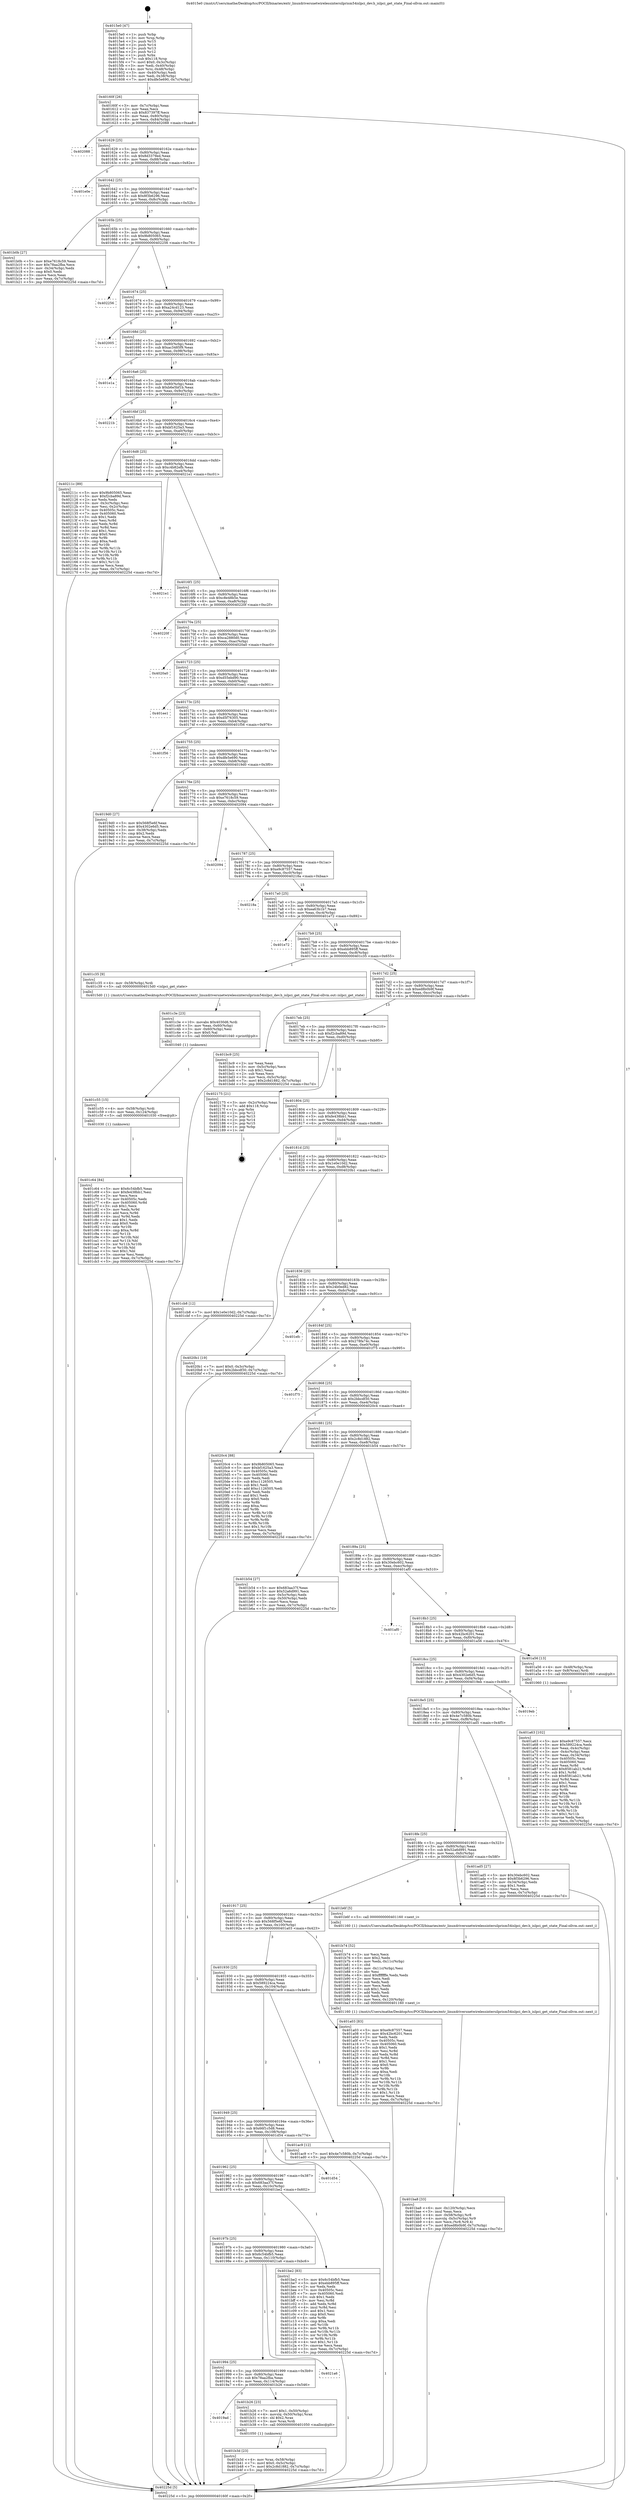 digraph "0x4015e0" {
  label = "0x4015e0 (/mnt/c/Users/mathe/Desktop/tcc/POCII/binaries/extr_linuxdriversnetwirelessintersilprism54islpci_dev.h_islpci_get_state_Final-ollvm.out::main(0))"
  labelloc = "t"
  node[shape=record]

  Entry [label="",width=0.3,height=0.3,shape=circle,fillcolor=black,style=filled]
  "0x40160f" [label="{
     0x40160f [26]\l
     | [instrs]\l
     &nbsp;&nbsp;0x40160f \<+3\>: mov -0x7c(%rbp),%eax\l
     &nbsp;&nbsp;0x401612 \<+2\>: mov %eax,%ecx\l
     &nbsp;&nbsp;0x401614 \<+6\>: sub $0x837397ff,%ecx\l
     &nbsp;&nbsp;0x40161a \<+3\>: mov %eax,-0x80(%rbp)\l
     &nbsp;&nbsp;0x40161d \<+6\>: mov %ecx,-0x84(%rbp)\l
     &nbsp;&nbsp;0x401623 \<+6\>: je 0000000000402088 \<main+0xaa8\>\l
  }"]
  "0x402088" [label="{
     0x402088\l
  }", style=dashed]
  "0x401629" [label="{
     0x401629 [25]\l
     | [instrs]\l
     &nbsp;&nbsp;0x401629 \<+5\>: jmp 000000000040162e \<main+0x4e\>\l
     &nbsp;&nbsp;0x40162e \<+3\>: mov -0x80(%rbp),%eax\l
     &nbsp;&nbsp;0x401631 \<+5\>: sub $0x8d3379ed,%eax\l
     &nbsp;&nbsp;0x401636 \<+6\>: mov %eax,-0x88(%rbp)\l
     &nbsp;&nbsp;0x40163c \<+6\>: je 0000000000401e0e \<main+0x82e\>\l
  }"]
  Exit [label="",width=0.3,height=0.3,shape=circle,fillcolor=black,style=filled,peripheries=2]
  "0x401e0e" [label="{
     0x401e0e\l
  }", style=dashed]
  "0x401642" [label="{
     0x401642 [25]\l
     | [instrs]\l
     &nbsp;&nbsp;0x401642 \<+5\>: jmp 0000000000401647 \<main+0x67\>\l
     &nbsp;&nbsp;0x401647 \<+3\>: mov -0x80(%rbp),%eax\l
     &nbsp;&nbsp;0x40164a \<+5\>: sub $0x8f3b6296,%eax\l
     &nbsp;&nbsp;0x40164f \<+6\>: mov %eax,-0x8c(%rbp)\l
     &nbsp;&nbsp;0x401655 \<+6\>: je 0000000000401b0b \<main+0x52b\>\l
  }"]
  "0x401c64" [label="{
     0x401c64 [84]\l
     | [instrs]\l
     &nbsp;&nbsp;0x401c64 \<+5\>: mov $0x6c54bfb5,%eax\l
     &nbsp;&nbsp;0x401c69 \<+5\>: mov $0xfe438bb1,%esi\l
     &nbsp;&nbsp;0x401c6e \<+2\>: xor %ecx,%ecx\l
     &nbsp;&nbsp;0x401c70 \<+7\>: mov 0x40505c,%edx\l
     &nbsp;&nbsp;0x401c77 \<+8\>: mov 0x405060,%r8d\l
     &nbsp;&nbsp;0x401c7f \<+3\>: sub $0x1,%ecx\l
     &nbsp;&nbsp;0x401c82 \<+3\>: mov %edx,%r9d\l
     &nbsp;&nbsp;0x401c85 \<+3\>: add %ecx,%r9d\l
     &nbsp;&nbsp;0x401c88 \<+4\>: imul %r9d,%edx\l
     &nbsp;&nbsp;0x401c8c \<+3\>: and $0x1,%edx\l
     &nbsp;&nbsp;0x401c8f \<+3\>: cmp $0x0,%edx\l
     &nbsp;&nbsp;0x401c92 \<+4\>: sete %r10b\l
     &nbsp;&nbsp;0x401c96 \<+4\>: cmp $0xa,%r8d\l
     &nbsp;&nbsp;0x401c9a \<+4\>: setl %r11b\l
     &nbsp;&nbsp;0x401c9e \<+3\>: mov %r10b,%bl\l
     &nbsp;&nbsp;0x401ca1 \<+3\>: and %r11b,%bl\l
     &nbsp;&nbsp;0x401ca4 \<+3\>: xor %r11b,%r10b\l
     &nbsp;&nbsp;0x401ca7 \<+3\>: or %r10b,%bl\l
     &nbsp;&nbsp;0x401caa \<+3\>: test $0x1,%bl\l
     &nbsp;&nbsp;0x401cad \<+3\>: cmovne %esi,%eax\l
     &nbsp;&nbsp;0x401cb0 \<+3\>: mov %eax,-0x7c(%rbp)\l
     &nbsp;&nbsp;0x401cb3 \<+5\>: jmp 000000000040225d \<main+0xc7d\>\l
  }"]
  "0x401b0b" [label="{
     0x401b0b [27]\l
     | [instrs]\l
     &nbsp;&nbsp;0x401b0b \<+5\>: mov $0xe7618c59,%eax\l
     &nbsp;&nbsp;0x401b10 \<+5\>: mov $0x78aa2fba,%ecx\l
     &nbsp;&nbsp;0x401b15 \<+3\>: mov -0x34(%rbp),%edx\l
     &nbsp;&nbsp;0x401b18 \<+3\>: cmp $0x0,%edx\l
     &nbsp;&nbsp;0x401b1b \<+3\>: cmove %ecx,%eax\l
     &nbsp;&nbsp;0x401b1e \<+3\>: mov %eax,-0x7c(%rbp)\l
     &nbsp;&nbsp;0x401b21 \<+5\>: jmp 000000000040225d \<main+0xc7d\>\l
  }"]
  "0x40165b" [label="{
     0x40165b [25]\l
     | [instrs]\l
     &nbsp;&nbsp;0x40165b \<+5\>: jmp 0000000000401660 \<main+0x80\>\l
     &nbsp;&nbsp;0x401660 \<+3\>: mov -0x80(%rbp),%eax\l
     &nbsp;&nbsp;0x401663 \<+5\>: sub $0x9b805065,%eax\l
     &nbsp;&nbsp;0x401668 \<+6\>: mov %eax,-0x90(%rbp)\l
     &nbsp;&nbsp;0x40166e \<+6\>: je 0000000000402256 \<main+0xc76\>\l
  }"]
  "0x401c55" [label="{
     0x401c55 [15]\l
     | [instrs]\l
     &nbsp;&nbsp;0x401c55 \<+4\>: mov -0x58(%rbp),%rdi\l
     &nbsp;&nbsp;0x401c59 \<+6\>: mov %eax,-0x124(%rbp)\l
     &nbsp;&nbsp;0x401c5f \<+5\>: call 0000000000401030 \<free@plt\>\l
     | [calls]\l
     &nbsp;&nbsp;0x401030 \{1\} (unknown)\l
  }"]
  "0x402256" [label="{
     0x402256\l
  }", style=dashed]
  "0x401674" [label="{
     0x401674 [25]\l
     | [instrs]\l
     &nbsp;&nbsp;0x401674 \<+5\>: jmp 0000000000401679 \<main+0x99\>\l
     &nbsp;&nbsp;0x401679 \<+3\>: mov -0x80(%rbp),%eax\l
     &nbsp;&nbsp;0x40167c \<+5\>: sub $0xa24cd123,%eax\l
     &nbsp;&nbsp;0x401681 \<+6\>: mov %eax,-0x94(%rbp)\l
     &nbsp;&nbsp;0x401687 \<+6\>: je 0000000000402005 \<main+0xa25\>\l
  }"]
  "0x401c3e" [label="{
     0x401c3e [23]\l
     | [instrs]\l
     &nbsp;&nbsp;0x401c3e \<+10\>: movabs $0x4030d6,%rdi\l
     &nbsp;&nbsp;0x401c48 \<+3\>: mov %eax,-0x60(%rbp)\l
     &nbsp;&nbsp;0x401c4b \<+3\>: mov -0x60(%rbp),%esi\l
     &nbsp;&nbsp;0x401c4e \<+2\>: mov $0x0,%al\l
     &nbsp;&nbsp;0x401c50 \<+5\>: call 0000000000401040 \<printf@plt\>\l
     | [calls]\l
     &nbsp;&nbsp;0x401040 \{1\} (unknown)\l
  }"]
  "0x402005" [label="{
     0x402005\l
  }", style=dashed]
  "0x40168d" [label="{
     0x40168d [25]\l
     | [instrs]\l
     &nbsp;&nbsp;0x40168d \<+5\>: jmp 0000000000401692 \<main+0xb2\>\l
     &nbsp;&nbsp;0x401692 \<+3\>: mov -0x80(%rbp),%eax\l
     &nbsp;&nbsp;0x401695 \<+5\>: sub $0xac3485f9,%eax\l
     &nbsp;&nbsp;0x40169a \<+6\>: mov %eax,-0x98(%rbp)\l
     &nbsp;&nbsp;0x4016a0 \<+6\>: je 0000000000401e1a \<main+0x83a\>\l
  }"]
  "0x401ba8" [label="{
     0x401ba8 [33]\l
     | [instrs]\l
     &nbsp;&nbsp;0x401ba8 \<+6\>: mov -0x120(%rbp),%ecx\l
     &nbsp;&nbsp;0x401bae \<+3\>: imul %eax,%ecx\l
     &nbsp;&nbsp;0x401bb1 \<+4\>: mov -0x58(%rbp),%r8\l
     &nbsp;&nbsp;0x401bb5 \<+4\>: movslq -0x5c(%rbp),%r9\l
     &nbsp;&nbsp;0x401bb9 \<+4\>: mov %ecx,(%r8,%r9,4)\l
     &nbsp;&nbsp;0x401bbd \<+7\>: movl $0xed8b0b9f,-0x7c(%rbp)\l
     &nbsp;&nbsp;0x401bc4 \<+5\>: jmp 000000000040225d \<main+0xc7d\>\l
  }"]
  "0x401e1a" [label="{
     0x401e1a\l
  }", style=dashed]
  "0x4016a6" [label="{
     0x4016a6 [25]\l
     | [instrs]\l
     &nbsp;&nbsp;0x4016a6 \<+5\>: jmp 00000000004016ab \<main+0xcb\>\l
     &nbsp;&nbsp;0x4016ab \<+3\>: mov -0x80(%rbp),%eax\l
     &nbsp;&nbsp;0x4016ae \<+5\>: sub $0xb6e5bf1b,%eax\l
     &nbsp;&nbsp;0x4016b3 \<+6\>: mov %eax,-0x9c(%rbp)\l
     &nbsp;&nbsp;0x4016b9 \<+6\>: je 000000000040221b \<main+0xc3b\>\l
  }"]
  "0x401b74" [label="{
     0x401b74 [52]\l
     | [instrs]\l
     &nbsp;&nbsp;0x401b74 \<+2\>: xor %ecx,%ecx\l
     &nbsp;&nbsp;0x401b76 \<+5\>: mov $0x2,%edx\l
     &nbsp;&nbsp;0x401b7b \<+6\>: mov %edx,-0x11c(%rbp)\l
     &nbsp;&nbsp;0x401b81 \<+1\>: cltd\l
     &nbsp;&nbsp;0x401b82 \<+6\>: mov -0x11c(%rbp),%esi\l
     &nbsp;&nbsp;0x401b88 \<+2\>: idiv %esi\l
     &nbsp;&nbsp;0x401b8a \<+6\>: imul $0xfffffffe,%edx,%edx\l
     &nbsp;&nbsp;0x401b90 \<+2\>: mov %ecx,%edi\l
     &nbsp;&nbsp;0x401b92 \<+2\>: sub %edx,%edi\l
     &nbsp;&nbsp;0x401b94 \<+2\>: mov %ecx,%edx\l
     &nbsp;&nbsp;0x401b96 \<+3\>: sub $0x1,%edx\l
     &nbsp;&nbsp;0x401b99 \<+2\>: add %edx,%edi\l
     &nbsp;&nbsp;0x401b9b \<+2\>: sub %edi,%ecx\l
     &nbsp;&nbsp;0x401b9d \<+6\>: mov %ecx,-0x120(%rbp)\l
     &nbsp;&nbsp;0x401ba3 \<+5\>: call 0000000000401160 \<next_i\>\l
     | [calls]\l
     &nbsp;&nbsp;0x401160 \{1\} (/mnt/c/Users/mathe/Desktop/tcc/POCII/binaries/extr_linuxdriversnetwirelessintersilprism54islpci_dev.h_islpci_get_state_Final-ollvm.out::next_i)\l
  }"]
  "0x40221b" [label="{
     0x40221b\l
  }", style=dashed]
  "0x4016bf" [label="{
     0x4016bf [25]\l
     | [instrs]\l
     &nbsp;&nbsp;0x4016bf \<+5\>: jmp 00000000004016c4 \<main+0xe4\>\l
     &nbsp;&nbsp;0x4016c4 \<+3\>: mov -0x80(%rbp),%eax\l
     &nbsp;&nbsp;0x4016c7 \<+5\>: sub $0xbf1625a3,%eax\l
     &nbsp;&nbsp;0x4016cc \<+6\>: mov %eax,-0xa0(%rbp)\l
     &nbsp;&nbsp;0x4016d2 \<+6\>: je 000000000040211c \<main+0xb3c\>\l
  }"]
  "0x401b3d" [label="{
     0x401b3d [23]\l
     | [instrs]\l
     &nbsp;&nbsp;0x401b3d \<+4\>: mov %rax,-0x58(%rbp)\l
     &nbsp;&nbsp;0x401b41 \<+7\>: movl $0x0,-0x5c(%rbp)\l
     &nbsp;&nbsp;0x401b48 \<+7\>: movl $0x2c8d1882,-0x7c(%rbp)\l
     &nbsp;&nbsp;0x401b4f \<+5\>: jmp 000000000040225d \<main+0xc7d\>\l
  }"]
  "0x40211c" [label="{
     0x40211c [89]\l
     | [instrs]\l
     &nbsp;&nbsp;0x40211c \<+5\>: mov $0x9b805065,%eax\l
     &nbsp;&nbsp;0x402121 \<+5\>: mov $0xf2cba89d,%ecx\l
     &nbsp;&nbsp;0x402126 \<+2\>: xor %edx,%edx\l
     &nbsp;&nbsp;0x402128 \<+3\>: mov -0x3c(%rbp),%esi\l
     &nbsp;&nbsp;0x40212b \<+3\>: mov %esi,-0x2c(%rbp)\l
     &nbsp;&nbsp;0x40212e \<+7\>: mov 0x40505c,%esi\l
     &nbsp;&nbsp;0x402135 \<+7\>: mov 0x405060,%edi\l
     &nbsp;&nbsp;0x40213c \<+3\>: sub $0x1,%edx\l
     &nbsp;&nbsp;0x40213f \<+3\>: mov %esi,%r8d\l
     &nbsp;&nbsp;0x402142 \<+3\>: add %edx,%r8d\l
     &nbsp;&nbsp;0x402145 \<+4\>: imul %r8d,%esi\l
     &nbsp;&nbsp;0x402149 \<+3\>: and $0x1,%esi\l
     &nbsp;&nbsp;0x40214c \<+3\>: cmp $0x0,%esi\l
     &nbsp;&nbsp;0x40214f \<+4\>: sete %r9b\l
     &nbsp;&nbsp;0x402153 \<+3\>: cmp $0xa,%edi\l
     &nbsp;&nbsp;0x402156 \<+4\>: setl %r10b\l
     &nbsp;&nbsp;0x40215a \<+3\>: mov %r9b,%r11b\l
     &nbsp;&nbsp;0x40215d \<+3\>: and %r10b,%r11b\l
     &nbsp;&nbsp;0x402160 \<+3\>: xor %r10b,%r9b\l
     &nbsp;&nbsp;0x402163 \<+3\>: or %r9b,%r11b\l
     &nbsp;&nbsp;0x402166 \<+4\>: test $0x1,%r11b\l
     &nbsp;&nbsp;0x40216a \<+3\>: cmovne %ecx,%eax\l
     &nbsp;&nbsp;0x40216d \<+3\>: mov %eax,-0x7c(%rbp)\l
     &nbsp;&nbsp;0x402170 \<+5\>: jmp 000000000040225d \<main+0xc7d\>\l
  }"]
  "0x4016d8" [label="{
     0x4016d8 [25]\l
     | [instrs]\l
     &nbsp;&nbsp;0x4016d8 \<+5\>: jmp 00000000004016dd \<main+0xfd\>\l
     &nbsp;&nbsp;0x4016dd \<+3\>: mov -0x80(%rbp),%eax\l
     &nbsp;&nbsp;0x4016e0 \<+5\>: sub $0xc4b82efb,%eax\l
     &nbsp;&nbsp;0x4016e5 \<+6\>: mov %eax,-0xa4(%rbp)\l
     &nbsp;&nbsp;0x4016eb \<+6\>: je 00000000004021e1 \<main+0xc01\>\l
  }"]
  "0x4019ad" [label="{
     0x4019ad\l
  }", style=dashed]
  "0x4021e1" [label="{
     0x4021e1\l
  }", style=dashed]
  "0x4016f1" [label="{
     0x4016f1 [25]\l
     | [instrs]\l
     &nbsp;&nbsp;0x4016f1 \<+5\>: jmp 00000000004016f6 \<main+0x116\>\l
     &nbsp;&nbsp;0x4016f6 \<+3\>: mov -0x80(%rbp),%eax\l
     &nbsp;&nbsp;0x4016f9 \<+5\>: sub $0xc8e48b5e,%eax\l
     &nbsp;&nbsp;0x4016fe \<+6\>: mov %eax,-0xa8(%rbp)\l
     &nbsp;&nbsp;0x401704 \<+6\>: je 000000000040220f \<main+0xc2f\>\l
  }"]
  "0x401b26" [label="{
     0x401b26 [23]\l
     | [instrs]\l
     &nbsp;&nbsp;0x401b26 \<+7\>: movl $0x1,-0x50(%rbp)\l
     &nbsp;&nbsp;0x401b2d \<+4\>: movslq -0x50(%rbp),%rax\l
     &nbsp;&nbsp;0x401b31 \<+4\>: shl $0x2,%rax\l
     &nbsp;&nbsp;0x401b35 \<+3\>: mov %rax,%rdi\l
     &nbsp;&nbsp;0x401b38 \<+5\>: call 0000000000401050 \<malloc@plt\>\l
     | [calls]\l
     &nbsp;&nbsp;0x401050 \{1\} (unknown)\l
  }"]
  "0x40220f" [label="{
     0x40220f\l
  }", style=dashed]
  "0x40170a" [label="{
     0x40170a [25]\l
     | [instrs]\l
     &nbsp;&nbsp;0x40170a \<+5\>: jmp 000000000040170f \<main+0x12f\>\l
     &nbsp;&nbsp;0x40170f \<+3\>: mov -0x80(%rbp),%eax\l
     &nbsp;&nbsp;0x401712 \<+5\>: sub $0xca2880d0,%eax\l
     &nbsp;&nbsp;0x401717 \<+6\>: mov %eax,-0xac(%rbp)\l
     &nbsp;&nbsp;0x40171d \<+6\>: je 00000000004020a0 \<main+0xac0\>\l
  }"]
  "0x401994" [label="{
     0x401994 [25]\l
     | [instrs]\l
     &nbsp;&nbsp;0x401994 \<+5\>: jmp 0000000000401999 \<main+0x3b9\>\l
     &nbsp;&nbsp;0x401999 \<+3\>: mov -0x80(%rbp),%eax\l
     &nbsp;&nbsp;0x40199c \<+5\>: sub $0x78aa2fba,%eax\l
     &nbsp;&nbsp;0x4019a1 \<+6\>: mov %eax,-0x114(%rbp)\l
     &nbsp;&nbsp;0x4019a7 \<+6\>: je 0000000000401b26 \<main+0x546\>\l
  }"]
  "0x4020a0" [label="{
     0x4020a0\l
  }", style=dashed]
  "0x401723" [label="{
     0x401723 [25]\l
     | [instrs]\l
     &nbsp;&nbsp;0x401723 \<+5\>: jmp 0000000000401728 \<main+0x148\>\l
     &nbsp;&nbsp;0x401728 \<+3\>: mov -0x80(%rbp),%eax\l
     &nbsp;&nbsp;0x40172b \<+5\>: sub $0xd55ebd90,%eax\l
     &nbsp;&nbsp;0x401730 \<+6\>: mov %eax,-0xb0(%rbp)\l
     &nbsp;&nbsp;0x401736 \<+6\>: je 0000000000401ee1 \<main+0x901\>\l
  }"]
  "0x4021a6" [label="{
     0x4021a6\l
  }", style=dashed]
  "0x401ee1" [label="{
     0x401ee1\l
  }", style=dashed]
  "0x40173c" [label="{
     0x40173c [25]\l
     | [instrs]\l
     &nbsp;&nbsp;0x40173c \<+5\>: jmp 0000000000401741 \<main+0x161\>\l
     &nbsp;&nbsp;0x401741 \<+3\>: mov -0x80(%rbp),%eax\l
     &nbsp;&nbsp;0x401744 \<+5\>: sub $0xd5f76305,%eax\l
     &nbsp;&nbsp;0x401749 \<+6\>: mov %eax,-0xb4(%rbp)\l
     &nbsp;&nbsp;0x40174f \<+6\>: je 0000000000401f56 \<main+0x976\>\l
  }"]
  "0x40197b" [label="{
     0x40197b [25]\l
     | [instrs]\l
     &nbsp;&nbsp;0x40197b \<+5\>: jmp 0000000000401980 \<main+0x3a0\>\l
     &nbsp;&nbsp;0x401980 \<+3\>: mov -0x80(%rbp),%eax\l
     &nbsp;&nbsp;0x401983 \<+5\>: sub $0x6c54bfb5,%eax\l
     &nbsp;&nbsp;0x401988 \<+6\>: mov %eax,-0x110(%rbp)\l
     &nbsp;&nbsp;0x40198e \<+6\>: je 00000000004021a6 \<main+0xbc6\>\l
  }"]
  "0x401f56" [label="{
     0x401f56\l
  }", style=dashed]
  "0x401755" [label="{
     0x401755 [25]\l
     | [instrs]\l
     &nbsp;&nbsp;0x401755 \<+5\>: jmp 000000000040175a \<main+0x17a\>\l
     &nbsp;&nbsp;0x40175a \<+3\>: mov -0x80(%rbp),%eax\l
     &nbsp;&nbsp;0x40175d \<+5\>: sub $0xdfe5e690,%eax\l
     &nbsp;&nbsp;0x401762 \<+6\>: mov %eax,-0xb8(%rbp)\l
     &nbsp;&nbsp;0x401768 \<+6\>: je 00000000004019d0 \<main+0x3f0\>\l
  }"]
  "0x401be2" [label="{
     0x401be2 [83]\l
     | [instrs]\l
     &nbsp;&nbsp;0x401be2 \<+5\>: mov $0x6c54bfb5,%eax\l
     &nbsp;&nbsp;0x401be7 \<+5\>: mov $0xebb895ff,%ecx\l
     &nbsp;&nbsp;0x401bec \<+2\>: xor %edx,%edx\l
     &nbsp;&nbsp;0x401bee \<+7\>: mov 0x40505c,%esi\l
     &nbsp;&nbsp;0x401bf5 \<+7\>: mov 0x405060,%edi\l
     &nbsp;&nbsp;0x401bfc \<+3\>: sub $0x1,%edx\l
     &nbsp;&nbsp;0x401bff \<+3\>: mov %esi,%r8d\l
     &nbsp;&nbsp;0x401c02 \<+3\>: add %edx,%r8d\l
     &nbsp;&nbsp;0x401c05 \<+4\>: imul %r8d,%esi\l
     &nbsp;&nbsp;0x401c09 \<+3\>: and $0x1,%esi\l
     &nbsp;&nbsp;0x401c0c \<+3\>: cmp $0x0,%esi\l
     &nbsp;&nbsp;0x401c0f \<+4\>: sete %r9b\l
     &nbsp;&nbsp;0x401c13 \<+3\>: cmp $0xa,%edi\l
     &nbsp;&nbsp;0x401c16 \<+4\>: setl %r10b\l
     &nbsp;&nbsp;0x401c1a \<+3\>: mov %r9b,%r11b\l
     &nbsp;&nbsp;0x401c1d \<+3\>: and %r10b,%r11b\l
     &nbsp;&nbsp;0x401c20 \<+3\>: xor %r10b,%r9b\l
     &nbsp;&nbsp;0x401c23 \<+3\>: or %r9b,%r11b\l
     &nbsp;&nbsp;0x401c26 \<+4\>: test $0x1,%r11b\l
     &nbsp;&nbsp;0x401c2a \<+3\>: cmovne %ecx,%eax\l
     &nbsp;&nbsp;0x401c2d \<+3\>: mov %eax,-0x7c(%rbp)\l
     &nbsp;&nbsp;0x401c30 \<+5\>: jmp 000000000040225d \<main+0xc7d\>\l
  }"]
  "0x4019d0" [label="{
     0x4019d0 [27]\l
     | [instrs]\l
     &nbsp;&nbsp;0x4019d0 \<+5\>: mov $0x568f5e6f,%eax\l
     &nbsp;&nbsp;0x4019d5 \<+5\>: mov $0x4302e6d5,%ecx\l
     &nbsp;&nbsp;0x4019da \<+3\>: mov -0x38(%rbp),%edx\l
     &nbsp;&nbsp;0x4019dd \<+3\>: cmp $0x2,%edx\l
     &nbsp;&nbsp;0x4019e0 \<+3\>: cmovne %ecx,%eax\l
     &nbsp;&nbsp;0x4019e3 \<+3\>: mov %eax,-0x7c(%rbp)\l
     &nbsp;&nbsp;0x4019e6 \<+5\>: jmp 000000000040225d \<main+0xc7d\>\l
  }"]
  "0x40176e" [label="{
     0x40176e [25]\l
     | [instrs]\l
     &nbsp;&nbsp;0x40176e \<+5\>: jmp 0000000000401773 \<main+0x193\>\l
     &nbsp;&nbsp;0x401773 \<+3\>: mov -0x80(%rbp),%eax\l
     &nbsp;&nbsp;0x401776 \<+5\>: sub $0xe7618c59,%eax\l
     &nbsp;&nbsp;0x40177b \<+6\>: mov %eax,-0xbc(%rbp)\l
     &nbsp;&nbsp;0x401781 \<+6\>: je 0000000000402094 \<main+0xab4\>\l
  }"]
  "0x40225d" [label="{
     0x40225d [5]\l
     | [instrs]\l
     &nbsp;&nbsp;0x40225d \<+5\>: jmp 000000000040160f \<main+0x2f\>\l
  }"]
  "0x4015e0" [label="{
     0x4015e0 [47]\l
     | [instrs]\l
     &nbsp;&nbsp;0x4015e0 \<+1\>: push %rbp\l
     &nbsp;&nbsp;0x4015e1 \<+3\>: mov %rsp,%rbp\l
     &nbsp;&nbsp;0x4015e4 \<+2\>: push %r15\l
     &nbsp;&nbsp;0x4015e6 \<+2\>: push %r14\l
     &nbsp;&nbsp;0x4015e8 \<+2\>: push %r13\l
     &nbsp;&nbsp;0x4015ea \<+2\>: push %r12\l
     &nbsp;&nbsp;0x4015ec \<+1\>: push %rbx\l
     &nbsp;&nbsp;0x4015ed \<+7\>: sub $0x118,%rsp\l
     &nbsp;&nbsp;0x4015f4 \<+7\>: movl $0x0,-0x3c(%rbp)\l
     &nbsp;&nbsp;0x4015fb \<+3\>: mov %edi,-0x40(%rbp)\l
     &nbsp;&nbsp;0x4015fe \<+4\>: mov %rsi,-0x48(%rbp)\l
     &nbsp;&nbsp;0x401602 \<+3\>: mov -0x40(%rbp),%edi\l
     &nbsp;&nbsp;0x401605 \<+3\>: mov %edi,-0x38(%rbp)\l
     &nbsp;&nbsp;0x401608 \<+7\>: movl $0xdfe5e690,-0x7c(%rbp)\l
  }"]
  "0x401962" [label="{
     0x401962 [25]\l
     | [instrs]\l
     &nbsp;&nbsp;0x401962 \<+5\>: jmp 0000000000401967 \<main+0x387\>\l
     &nbsp;&nbsp;0x401967 \<+3\>: mov -0x80(%rbp),%eax\l
     &nbsp;&nbsp;0x40196a \<+5\>: sub $0x683aa37f,%eax\l
     &nbsp;&nbsp;0x40196f \<+6\>: mov %eax,-0x10c(%rbp)\l
     &nbsp;&nbsp;0x401975 \<+6\>: je 0000000000401be2 \<main+0x602\>\l
  }"]
  "0x402094" [label="{
     0x402094\l
  }", style=dashed]
  "0x401787" [label="{
     0x401787 [25]\l
     | [instrs]\l
     &nbsp;&nbsp;0x401787 \<+5\>: jmp 000000000040178c \<main+0x1ac\>\l
     &nbsp;&nbsp;0x40178c \<+3\>: mov -0x80(%rbp),%eax\l
     &nbsp;&nbsp;0x40178f \<+5\>: sub $0xe9c87557,%eax\l
     &nbsp;&nbsp;0x401794 \<+6\>: mov %eax,-0xc0(%rbp)\l
     &nbsp;&nbsp;0x40179a \<+6\>: je 000000000040218a \<main+0xbaa\>\l
  }"]
  "0x401d54" [label="{
     0x401d54\l
  }", style=dashed]
  "0x40218a" [label="{
     0x40218a\l
  }", style=dashed]
  "0x4017a0" [label="{
     0x4017a0 [25]\l
     | [instrs]\l
     &nbsp;&nbsp;0x4017a0 \<+5\>: jmp 00000000004017a5 \<main+0x1c5\>\l
     &nbsp;&nbsp;0x4017a5 \<+3\>: mov -0x80(%rbp),%eax\l
     &nbsp;&nbsp;0x4017a8 \<+5\>: sub $0xea63b1b7,%eax\l
     &nbsp;&nbsp;0x4017ad \<+6\>: mov %eax,-0xc4(%rbp)\l
     &nbsp;&nbsp;0x4017b3 \<+6\>: je 0000000000401e72 \<main+0x892\>\l
  }"]
  "0x401949" [label="{
     0x401949 [25]\l
     | [instrs]\l
     &nbsp;&nbsp;0x401949 \<+5\>: jmp 000000000040194e \<main+0x36e\>\l
     &nbsp;&nbsp;0x40194e \<+3\>: mov -0x80(%rbp),%eax\l
     &nbsp;&nbsp;0x401951 \<+5\>: sub $0x66f1c5d8,%eax\l
     &nbsp;&nbsp;0x401956 \<+6\>: mov %eax,-0x108(%rbp)\l
     &nbsp;&nbsp;0x40195c \<+6\>: je 0000000000401d54 \<main+0x774\>\l
  }"]
  "0x401e72" [label="{
     0x401e72\l
  }", style=dashed]
  "0x4017b9" [label="{
     0x4017b9 [25]\l
     | [instrs]\l
     &nbsp;&nbsp;0x4017b9 \<+5\>: jmp 00000000004017be \<main+0x1de\>\l
     &nbsp;&nbsp;0x4017be \<+3\>: mov -0x80(%rbp),%eax\l
     &nbsp;&nbsp;0x4017c1 \<+5\>: sub $0xebb895ff,%eax\l
     &nbsp;&nbsp;0x4017c6 \<+6\>: mov %eax,-0xc8(%rbp)\l
     &nbsp;&nbsp;0x4017cc \<+6\>: je 0000000000401c35 \<main+0x655\>\l
  }"]
  "0x401ac9" [label="{
     0x401ac9 [12]\l
     | [instrs]\l
     &nbsp;&nbsp;0x401ac9 \<+7\>: movl $0x4e7c580b,-0x7c(%rbp)\l
     &nbsp;&nbsp;0x401ad0 \<+5\>: jmp 000000000040225d \<main+0xc7d\>\l
  }"]
  "0x401c35" [label="{
     0x401c35 [9]\l
     | [instrs]\l
     &nbsp;&nbsp;0x401c35 \<+4\>: mov -0x58(%rbp),%rdi\l
     &nbsp;&nbsp;0x401c39 \<+5\>: call 00000000004015d0 \<islpci_get_state\>\l
     | [calls]\l
     &nbsp;&nbsp;0x4015d0 \{1\} (/mnt/c/Users/mathe/Desktop/tcc/POCII/binaries/extr_linuxdriversnetwirelessintersilprism54islpci_dev.h_islpci_get_state_Final-ollvm.out::islpci_get_state)\l
  }"]
  "0x4017d2" [label="{
     0x4017d2 [25]\l
     | [instrs]\l
     &nbsp;&nbsp;0x4017d2 \<+5\>: jmp 00000000004017d7 \<main+0x1f7\>\l
     &nbsp;&nbsp;0x4017d7 \<+3\>: mov -0x80(%rbp),%eax\l
     &nbsp;&nbsp;0x4017da \<+5\>: sub $0xed8b0b9f,%eax\l
     &nbsp;&nbsp;0x4017df \<+6\>: mov %eax,-0xcc(%rbp)\l
     &nbsp;&nbsp;0x4017e5 \<+6\>: je 0000000000401bc9 \<main+0x5e9\>\l
  }"]
  "0x401a63" [label="{
     0x401a63 [102]\l
     | [instrs]\l
     &nbsp;&nbsp;0x401a63 \<+5\>: mov $0xe9c87557,%ecx\l
     &nbsp;&nbsp;0x401a68 \<+5\>: mov $0x589224ca,%edx\l
     &nbsp;&nbsp;0x401a6d \<+3\>: mov %eax,-0x4c(%rbp)\l
     &nbsp;&nbsp;0x401a70 \<+3\>: mov -0x4c(%rbp),%eax\l
     &nbsp;&nbsp;0x401a73 \<+3\>: mov %eax,-0x34(%rbp)\l
     &nbsp;&nbsp;0x401a76 \<+7\>: mov 0x40505c,%eax\l
     &nbsp;&nbsp;0x401a7d \<+7\>: mov 0x405060,%esi\l
     &nbsp;&nbsp;0x401a84 \<+3\>: mov %eax,%r8d\l
     &nbsp;&nbsp;0x401a87 \<+7\>: add $0x8581ab21,%r8d\l
     &nbsp;&nbsp;0x401a8e \<+4\>: sub $0x1,%r8d\l
     &nbsp;&nbsp;0x401a92 \<+7\>: sub $0x8581ab21,%r8d\l
     &nbsp;&nbsp;0x401a99 \<+4\>: imul %r8d,%eax\l
     &nbsp;&nbsp;0x401a9d \<+3\>: and $0x1,%eax\l
     &nbsp;&nbsp;0x401aa0 \<+3\>: cmp $0x0,%eax\l
     &nbsp;&nbsp;0x401aa3 \<+4\>: sete %r9b\l
     &nbsp;&nbsp;0x401aa7 \<+3\>: cmp $0xa,%esi\l
     &nbsp;&nbsp;0x401aaa \<+4\>: setl %r10b\l
     &nbsp;&nbsp;0x401aae \<+3\>: mov %r9b,%r11b\l
     &nbsp;&nbsp;0x401ab1 \<+3\>: and %r10b,%r11b\l
     &nbsp;&nbsp;0x401ab4 \<+3\>: xor %r10b,%r9b\l
     &nbsp;&nbsp;0x401ab7 \<+3\>: or %r9b,%r11b\l
     &nbsp;&nbsp;0x401aba \<+4\>: test $0x1,%r11b\l
     &nbsp;&nbsp;0x401abe \<+3\>: cmovne %edx,%ecx\l
     &nbsp;&nbsp;0x401ac1 \<+3\>: mov %ecx,-0x7c(%rbp)\l
     &nbsp;&nbsp;0x401ac4 \<+5\>: jmp 000000000040225d \<main+0xc7d\>\l
  }"]
  "0x401bc9" [label="{
     0x401bc9 [25]\l
     | [instrs]\l
     &nbsp;&nbsp;0x401bc9 \<+2\>: xor %eax,%eax\l
     &nbsp;&nbsp;0x401bcb \<+3\>: mov -0x5c(%rbp),%ecx\l
     &nbsp;&nbsp;0x401bce \<+3\>: sub $0x1,%eax\l
     &nbsp;&nbsp;0x401bd1 \<+2\>: sub %eax,%ecx\l
     &nbsp;&nbsp;0x401bd3 \<+3\>: mov %ecx,-0x5c(%rbp)\l
     &nbsp;&nbsp;0x401bd6 \<+7\>: movl $0x2c8d1882,-0x7c(%rbp)\l
     &nbsp;&nbsp;0x401bdd \<+5\>: jmp 000000000040225d \<main+0xc7d\>\l
  }"]
  "0x4017eb" [label="{
     0x4017eb [25]\l
     | [instrs]\l
     &nbsp;&nbsp;0x4017eb \<+5\>: jmp 00000000004017f0 \<main+0x210\>\l
     &nbsp;&nbsp;0x4017f0 \<+3\>: mov -0x80(%rbp),%eax\l
     &nbsp;&nbsp;0x4017f3 \<+5\>: sub $0xf2cba89d,%eax\l
     &nbsp;&nbsp;0x4017f8 \<+6\>: mov %eax,-0xd0(%rbp)\l
     &nbsp;&nbsp;0x4017fe \<+6\>: je 0000000000402175 \<main+0xb95\>\l
  }"]
  "0x401930" [label="{
     0x401930 [25]\l
     | [instrs]\l
     &nbsp;&nbsp;0x401930 \<+5\>: jmp 0000000000401935 \<main+0x355\>\l
     &nbsp;&nbsp;0x401935 \<+3\>: mov -0x80(%rbp),%eax\l
     &nbsp;&nbsp;0x401938 \<+5\>: sub $0x589224ca,%eax\l
     &nbsp;&nbsp;0x40193d \<+6\>: mov %eax,-0x104(%rbp)\l
     &nbsp;&nbsp;0x401943 \<+6\>: je 0000000000401ac9 \<main+0x4e9\>\l
  }"]
  "0x402175" [label="{
     0x402175 [21]\l
     | [instrs]\l
     &nbsp;&nbsp;0x402175 \<+3\>: mov -0x2c(%rbp),%eax\l
     &nbsp;&nbsp;0x402178 \<+7\>: add $0x118,%rsp\l
     &nbsp;&nbsp;0x40217f \<+1\>: pop %rbx\l
     &nbsp;&nbsp;0x402180 \<+2\>: pop %r12\l
     &nbsp;&nbsp;0x402182 \<+2\>: pop %r13\l
     &nbsp;&nbsp;0x402184 \<+2\>: pop %r14\l
     &nbsp;&nbsp;0x402186 \<+2\>: pop %r15\l
     &nbsp;&nbsp;0x402188 \<+1\>: pop %rbp\l
     &nbsp;&nbsp;0x402189 \<+1\>: ret\l
  }"]
  "0x401804" [label="{
     0x401804 [25]\l
     | [instrs]\l
     &nbsp;&nbsp;0x401804 \<+5\>: jmp 0000000000401809 \<main+0x229\>\l
     &nbsp;&nbsp;0x401809 \<+3\>: mov -0x80(%rbp),%eax\l
     &nbsp;&nbsp;0x40180c \<+5\>: sub $0xfe438bb1,%eax\l
     &nbsp;&nbsp;0x401811 \<+6\>: mov %eax,-0xd4(%rbp)\l
     &nbsp;&nbsp;0x401817 \<+6\>: je 0000000000401cb8 \<main+0x6d8\>\l
  }"]
  "0x401a03" [label="{
     0x401a03 [83]\l
     | [instrs]\l
     &nbsp;&nbsp;0x401a03 \<+5\>: mov $0xe9c87557,%eax\l
     &nbsp;&nbsp;0x401a08 \<+5\>: mov $0x42bc6201,%ecx\l
     &nbsp;&nbsp;0x401a0d \<+2\>: xor %edx,%edx\l
     &nbsp;&nbsp;0x401a0f \<+7\>: mov 0x40505c,%esi\l
     &nbsp;&nbsp;0x401a16 \<+7\>: mov 0x405060,%edi\l
     &nbsp;&nbsp;0x401a1d \<+3\>: sub $0x1,%edx\l
     &nbsp;&nbsp;0x401a20 \<+3\>: mov %esi,%r8d\l
     &nbsp;&nbsp;0x401a23 \<+3\>: add %edx,%r8d\l
     &nbsp;&nbsp;0x401a26 \<+4\>: imul %r8d,%esi\l
     &nbsp;&nbsp;0x401a2a \<+3\>: and $0x1,%esi\l
     &nbsp;&nbsp;0x401a2d \<+3\>: cmp $0x0,%esi\l
     &nbsp;&nbsp;0x401a30 \<+4\>: sete %r9b\l
     &nbsp;&nbsp;0x401a34 \<+3\>: cmp $0xa,%edi\l
     &nbsp;&nbsp;0x401a37 \<+4\>: setl %r10b\l
     &nbsp;&nbsp;0x401a3b \<+3\>: mov %r9b,%r11b\l
     &nbsp;&nbsp;0x401a3e \<+3\>: and %r10b,%r11b\l
     &nbsp;&nbsp;0x401a41 \<+3\>: xor %r10b,%r9b\l
     &nbsp;&nbsp;0x401a44 \<+3\>: or %r9b,%r11b\l
     &nbsp;&nbsp;0x401a47 \<+4\>: test $0x1,%r11b\l
     &nbsp;&nbsp;0x401a4b \<+3\>: cmovne %ecx,%eax\l
     &nbsp;&nbsp;0x401a4e \<+3\>: mov %eax,-0x7c(%rbp)\l
     &nbsp;&nbsp;0x401a51 \<+5\>: jmp 000000000040225d \<main+0xc7d\>\l
  }"]
  "0x401cb8" [label="{
     0x401cb8 [12]\l
     | [instrs]\l
     &nbsp;&nbsp;0x401cb8 \<+7\>: movl $0x1e0e10d2,-0x7c(%rbp)\l
     &nbsp;&nbsp;0x401cbf \<+5\>: jmp 000000000040225d \<main+0xc7d\>\l
  }"]
  "0x40181d" [label="{
     0x40181d [25]\l
     | [instrs]\l
     &nbsp;&nbsp;0x40181d \<+5\>: jmp 0000000000401822 \<main+0x242\>\l
     &nbsp;&nbsp;0x401822 \<+3\>: mov -0x80(%rbp),%eax\l
     &nbsp;&nbsp;0x401825 \<+5\>: sub $0x1e0e10d2,%eax\l
     &nbsp;&nbsp;0x40182a \<+6\>: mov %eax,-0xd8(%rbp)\l
     &nbsp;&nbsp;0x401830 \<+6\>: je 00000000004020b1 \<main+0xad1\>\l
  }"]
  "0x401917" [label="{
     0x401917 [25]\l
     | [instrs]\l
     &nbsp;&nbsp;0x401917 \<+5\>: jmp 000000000040191c \<main+0x33c\>\l
     &nbsp;&nbsp;0x40191c \<+3\>: mov -0x80(%rbp),%eax\l
     &nbsp;&nbsp;0x40191f \<+5\>: sub $0x568f5e6f,%eax\l
     &nbsp;&nbsp;0x401924 \<+6\>: mov %eax,-0x100(%rbp)\l
     &nbsp;&nbsp;0x40192a \<+6\>: je 0000000000401a03 \<main+0x423\>\l
  }"]
  "0x4020b1" [label="{
     0x4020b1 [19]\l
     | [instrs]\l
     &nbsp;&nbsp;0x4020b1 \<+7\>: movl $0x0,-0x3c(%rbp)\l
     &nbsp;&nbsp;0x4020b8 \<+7\>: movl $0x2bbcdf30,-0x7c(%rbp)\l
     &nbsp;&nbsp;0x4020bf \<+5\>: jmp 000000000040225d \<main+0xc7d\>\l
  }"]
  "0x401836" [label="{
     0x401836 [25]\l
     | [instrs]\l
     &nbsp;&nbsp;0x401836 \<+5\>: jmp 000000000040183b \<main+0x25b\>\l
     &nbsp;&nbsp;0x40183b \<+3\>: mov -0x80(%rbp),%eax\l
     &nbsp;&nbsp;0x40183e \<+5\>: sub $0x24b0ed82,%eax\l
     &nbsp;&nbsp;0x401843 \<+6\>: mov %eax,-0xdc(%rbp)\l
     &nbsp;&nbsp;0x401849 \<+6\>: je 0000000000401efc \<main+0x91c\>\l
  }"]
  "0x401b6f" [label="{
     0x401b6f [5]\l
     | [instrs]\l
     &nbsp;&nbsp;0x401b6f \<+5\>: call 0000000000401160 \<next_i\>\l
     | [calls]\l
     &nbsp;&nbsp;0x401160 \{1\} (/mnt/c/Users/mathe/Desktop/tcc/POCII/binaries/extr_linuxdriversnetwirelessintersilprism54islpci_dev.h_islpci_get_state_Final-ollvm.out::next_i)\l
  }"]
  "0x401efc" [label="{
     0x401efc\l
  }", style=dashed]
  "0x40184f" [label="{
     0x40184f [25]\l
     | [instrs]\l
     &nbsp;&nbsp;0x40184f \<+5\>: jmp 0000000000401854 \<main+0x274\>\l
     &nbsp;&nbsp;0x401854 \<+3\>: mov -0x80(%rbp),%eax\l
     &nbsp;&nbsp;0x401857 \<+5\>: sub $0x278fa74c,%eax\l
     &nbsp;&nbsp;0x40185c \<+6\>: mov %eax,-0xe0(%rbp)\l
     &nbsp;&nbsp;0x401862 \<+6\>: je 0000000000401f75 \<main+0x995\>\l
  }"]
  "0x4018fe" [label="{
     0x4018fe [25]\l
     | [instrs]\l
     &nbsp;&nbsp;0x4018fe \<+5\>: jmp 0000000000401903 \<main+0x323\>\l
     &nbsp;&nbsp;0x401903 \<+3\>: mov -0x80(%rbp),%eax\l
     &nbsp;&nbsp;0x401906 \<+5\>: sub $0x52a6d991,%eax\l
     &nbsp;&nbsp;0x40190b \<+6\>: mov %eax,-0xfc(%rbp)\l
     &nbsp;&nbsp;0x401911 \<+6\>: je 0000000000401b6f \<main+0x58f\>\l
  }"]
  "0x401f75" [label="{
     0x401f75\l
  }", style=dashed]
  "0x401868" [label="{
     0x401868 [25]\l
     | [instrs]\l
     &nbsp;&nbsp;0x401868 \<+5\>: jmp 000000000040186d \<main+0x28d\>\l
     &nbsp;&nbsp;0x40186d \<+3\>: mov -0x80(%rbp),%eax\l
     &nbsp;&nbsp;0x401870 \<+5\>: sub $0x2bbcdf30,%eax\l
     &nbsp;&nbsp;0x401875 \<+6\>: mov %eax,-0xe4(%rbp)\l
     &nbsp;&nbsp;0x40187b \<+6\>: je 00000000004020c4 \<main+0xae4\>\l
  }"]
  "0x401ad5" [label="{
     0x401ad5 [27]\l
     | [instrs]\l
     &nbsp;&nbsp;0x401ad5 \<+5\>: mov $0x30ebc602,%eax\l
     &nbsp;&nbsp;0x401ada \<+5\>: mov $0x8f3b6296,%ecx\l
     &nbsp;&nbsp;0x401adf \<+3\>: mov -0x34(%rbp),%edx\l
     &nbsp;&nbsp;0x401ae2 \<+3\>: cmp $0x1,%edx\l
     &nbsp;&nbsp;0x401ae5 \<+3\>: cmovl %ecx,%eax\l
     &nbsp;&nbsp;0x401ae8 \<+3\>: mov %eax,-0x7c(%rbp)\l
     &nbsp;&nbsp;0x401aeb \<+5\>: jmp 000000000040225d \<main+0xc7d\>\l
  }"]
  "0x4020c4" [label="{
     0x4020c4 [88]\l
     | [instrs]\l
     &nbsp;&nbsp;0x4020c4 \<+5\>: mov $0x9b805065,%eax\l
     &nbsp;&nbsp;0x4020c9 \<+5\>: mov $0xbf1625a3,%ecx\l
     &nbsp;&nbsp;0x4020ce \<+7\>: mov 0x40505c,%edx\l
     &nbsp;&nbsp;0x4020d5 \<+7\>: mov 0x405060,%esi\l
     &nbsp;&nbsp;0x4020dc \<+2\>: mov %edx,%edi\l
     &nbsp;&nbsp;0x4020de \<+6\>: sub $0xc1126505,%edi\l
     &nbsp;&nbsp;0x4020e4 \<+3\>: sub $0x1,%edi\l
     &nbsp;&nbsp;0x4020e7 \<+6\>: add $0xc1126505,%edi\l
     &nbsp;&nbsp;0x4020ed \<+3\>: imul %edi,%edx\l
     &nbsp;&nbsp;0x4020f0 \<+3\>: and $0x1,%edx\l
     &nbsp;&nbsp;0x4020f3 \<+3\>: cmp $0x0,%edx\l
     &nbsp;&nbsp;0x4020f6 \<+4\>: sete %r8b\l
     &nbsp;&nbsp;0x4020fa \<+3\>: cmp $0xa,%esi\l
     &nbsp;&nbsp;0x4020fd \<+4\>: setl %r9b\l
     &nbsp;&nbsp;0x402101 \<+3\>: mov %r8b,%r10b\l
     &nbsp;&nbsp;0x402104 \<+3\>: and %r9b,%r10b\l
     &nbsp;&nbsp;0x402107 \<+3\>: xor %r9b,%r8b\l
     &nbsp;&nbsp;0x40210a \<+3\>: or %r8b,%r10b\l
     &nbsp;&nbsp;0x40210d \<+4\>: test $0x1,%r10b\l
     &nbsp;&nbsp;0x402111 \<+3\>: cmovne %ecx,%eax\l
     &nbsp;&nbsp;0x402114 \<+3\>: mov %eax,-0x7c(%rbp)\l
     &nbsp;&nbsp;0x402117 \<+5\>: jmp 000000000040225d \<main+0xc7d\>\l
  }"]
  "0x401881" [label="{
     0x401881 [25]\l
     | [instrs]\l
     &nbsp;&nbsp;0x401881 \<+5\>: jmp 0000000000401886 \<main+0x2a6\>\l
     &nbsp;&nbsp;0x401886 \<+3\>: mov -0x80(%rbp),%eax\l
     &nbsp;&nbsp;0x401889 \<+5\>: sub $0x2c8d1882,%eax\l
     &nbsp;&nbsp;0x40188e \<+6\>: mov %eax,-0xe8(%rbp)\l
     &nbsp;&nbsp;0x401894 \<+6\>: je 0000000000401b54 \<main+0x574\>\l
  }"]
  "0x4018e5" [label="{
     0x4018e5 [25]\l
     | [instrs]\l
     &nbsp;&nbsp;0x4018e5 \<+5\>: jmp 00000000004018ea \<main+0x30a\>\l
     &nbsp;&nbsp;0x4018ea \<+3\>: mov -0x80(%rbp),%eax\l
     &nbsp;&nbsp;0x4018ed \<+5\>: sub $0x4e7c580b,%eax\l
     &nbsp;&nbsp;0x4018f2 \<+6\>: mov %eax,-0xf8(%rbp)\l
     &nbsp;&nbsp;0x4018f8 \<+6\>: je 0000000000401ad5 \<main+0x4f5\>\l
  }"]
  "0x401b54" [label="{
     0x401b54 [27]\l
     | [instrs]\l
     &nbsp;&nbsp;0x401b54 \<+5\>: mov $0x683aa37f,%eax\l
     &nbsp;&nbsp;0x401b59 \<+5\>: mov $0x52a6d991,%ecx\l
     &nbsp;&nbsp;0x401b5e \<+3\>: mov -0x5c(%rbp),%edx\l
     &nbsp;&nbsp;0x401b61 \<+3\>: cmp -0x50(%rbp),%edx\l
     &nbsp;&nbsp;0x401b64 \<+3\>: cmovl %ecx,%eax\l
     &nbsp;&nbsp;0x401b67 \<+3\>: mov %eax,-0x7c(%rbp)\l
     &nbsp;&nbsp;0x401b6a \<+5\>: jmp 000000000040225d \<main+0xc7d\>\l
  }"]
  "0x40189a" [label="{
     0x40189a [25]\l
     | [instrs]\l
     &nbsp;&nbsp;0x40189a \<+5\>: jmp 000000000040189f \<main+0x2bf\>\l
     &nbsp;&nbsp;0x40189f \<+3\>: mov -0x80(%rbp),%eax\l
     &nbsp;&nbsp;0x4018a2 \<+5\>: sub $0x30ebc602,%eax\l
     &nbsp;&nbsp;0x4018a7 \<+6\>: mov %eax,-0xec(%rbp)\l
     &nbsp;&nbsp;0x4018ad \<+6\>: je 0000000000401af0 \<main+0x510\>\l
  }"]
  "0x4019eb" [label="{
     0x4019eb\l
  }", style=dashed]
  "0x401af0" [label="{
     0x401af0\l
  }", style=dashed]
  "0x4018b3" [label="{
     0x4018b3 [25]\l
     | [instrs]\l
     &nbsp;&nbsp;0x4018b3 \<+5\>: jmp 00000000004018b8 \<main+0x2d8\>\l
     &nbsp;&nbsp;0x4018b8 \<+3\>: mov -0x80(%rbp),%eax\l
     &nbsp;&nbsp;0x4018bb \<+5\>: sub $0x42bc6201,%eax\l
     &nbsp;&nbsp;0x4018c0 \<+6\>: mov %eax,-0xf0(%rbp)\l
     &nbsp;&nbsp;0x4018c6 \<+6\>: je 0000000000401a56 \<main+0x476\>\l
  }"]
  "0x4018cc" [label="{
     0x4018cc [25]\l
     | [instrs]\l
     &nbsp;&nbsp;0x4018cc \<+5\>: jmp 00000000004018d1 \<main+0x2f1\>\l
     &nbsp;&nbsp;0x4018d1 \<+3\>: mov -0x80(%rbp),%eax\l
     &nbsp;&nbsp;0x4018d4 \<+5\>: sub $0x4302e6d5,%eax\l
     &nbsp;&nbsp;0x4018d9 \<+6\>: mov %eax,-0xf4(%rbp)\l
     &nbsp;&nbsp;0x4018df \<+6\>: je 00000000004019eb \<main+0x40b\>\l
  }"]
  "0x401a56" [label="{
     0x401a56 [13]\l
     | [instrs]\l
     &nbsp;&nbsp;0x401a56 \<+4\>: mov -0x48(%rbp),%rax\l
     &nbsp;&nbsp;0x401a5a \<+4\>: mov 0x8(%rax),%rdi\l
     &nbsp;&nbsp;0x401a5e \<+5\>: call 0000000000401060 \<atoi@plt\>\l
     | [calls]\l
     &nbsp;&nbsp;0x401060 \{1\} (unknown)\l
  }"]
  Entry -> "0x4015e0" [label=" 1"]
  "0x40160f" -> "0x402088" [label=" 0"]
  "0x40160f" -> "0x401629" [label=" 18"]
  "0x402175" -> Exit [label=" 1"]
  "0x401629" -> "0x401e0e" [label=" 0"]
  "0x401629" -> "0x401642" [label=" 18"]
  "0x40211c" -> "0x40225d" [label=" 1"]
  "0x401642" -> "0x401b0b" [label=" 1"]
  "0x401642" -> "0x40165b" [label=" 17"]
  "0x4020c4" -> "0x40225d" [label=" 1"]
  "0x40165b" -> "0x402256" [label=" 0"]
  "0x40165b" -> "0x401674" [label=" 17"]
  "0x4020b1" -> "0x40225d" [label=" 1"]
  "0x401674" -> "0x402005" [label=" 0"]
  "0x401674" -> "0x40168d" [label=" 17"]
  "0x401cb8" -> "0x40225d" [label=" 1"]
  "0x40168d" -> "0x401e1a" [label=" 0"]
  "0x40168d" -> "0x4016a6" [label=" 17"]
  "0x401c64" -> "0x40225d" [label=" 1"]
  "0x4016a6" -> "0x40221b" [label=" 0"]
  "0x4016a6" -> "0x4016bf" [label=" 17"]
  "0x401c55" -> "0x401c64" [label=" 1"]
  "0x4016bf" -> "0x40211c" [label=" 1"]
  "0x4016bf" -> "0x4016d8" [label=" 16"]
  "0x401c3e" -> "0x401c55" [label=" 1"]
  "0x4016d8" -> "0x4021e1" [label=" 0"]
  "0x4016d8" -> "0x4016f1" [label=" 16"]
  "0x401c35" -> "0x401c3e" [label=" 1"]
  "0x4016f1" -> "0x40220f" [label=" 0"]
  "0x4016f1" -> "0x40170a" [label=" 16"]
  "0x401be2" -> "0x40225d" [label=" 1"]
  "0x40170a" -> "0x4020a0" [label=" 0"]
  "0x40170a" -> "0x401723" [label=" 16"]
  "0x401ba8" -> "0x40225d" [label=" 1"]
  "0x401723" -> "0x401ee1" [label=" 0"]
  "0x401723" -> "0x40173c" [label=" 16"]
  "0x401b74" -> "0x401ba8" [label=" 1"]
  "0x40173c" -> "0x401f56" [label=" 0"]
  "0x40173c" -> "0x401755" [label=" 16"]
  "0x401b54" -> "0x40225d" [label=" 2"]
  "0x401755" -> "0x4019d0" [label=" 1"]
  "0x401755" -> "0x40176e" [label=" 15"]
  "0x4019d0" -> "0x40225d" [label=" 1"]
  "0x4015e0" -> "0x40160f" [label=" 1"]
  "0x40225d" -> "0x40160f" [label=" 17"]
  "0x401b3d" -> "0x40225d" [label=" 1"]
  "0x40176e" -> "0x402094" [label=" 0"]
  "0x40176e" -> "0x401787" [label=" 15"]
  "0x401994" -> "0x4019ad" [label=" 0"]
  "0x401787" -> "0x40218a" [label=" 0"]
  "0x401787" -> "0x4017a0" [label=" 15"]
  "0x401994" -> "0x401b26" [label=" 1"]
  "0x4017a0" -> "0x401e72" [label=" 0"]
  "0x4017a0" -> "0x4017b9" [label=" 15"]
  "0x40197b" -> "0x401994" [label=" 1"]
  "0x4017b9" -> "0x401c35" [label=" 1"]
  "0x4017b9" -> "0x4017d2" [label=" 14"]
  "0x40197b" -> "0x4021a6" [label=" 0"]
  "0x4017d2" -> "0x401bc9" [label=" 1"]
  "0x4017d2" -> "0x4017eb" [label=" 13"]
  "0x401962" -> "0x40197b" [label=" 1"]
  "0x4017eb" -> "0x402175" [label=" 1"]
  "0x4017eb" -> "0x401804" [label=" 12"]
  "0x401962" -> "0x401be2" [label=" 1"]
  "0x401804" -> "0x401cb8" [label=" 1"]
  "0x401804" -> "0x40181d" [label=" 11"]
  "0x401b26" -> "0x401b3d" [label=" 1"]
  "0x40181d" -> "0x4020b1" [label=" 1"]
  "0x40181d" -> "0x401836" [label=" 10"]
  "0x401949" -> "0x401d54" [label=" 0"]
  "0x401836" -> "0x401efc" [label=" 0"]
  "0x401836" -> "0x40184f" [label=" 10"]
  "0x401bc9" -> "0x40225d" [label=" 1"]
  "0x40184f" -> "0x401f75" [label=" 0"]
  "0x40184f" -> "0x401868" [label=" 10"]
  "0x401ad5" -> "0x40225d" [label=" 1"]
  "0x401868" -> "0x4020c4" [label=" 1"]
  "0x401868" -> "0x401881" [label=" 9"]
  "0x401ac9" -> "0x40225d" [label=" 1"]
  "0x401881" -> "0x401b54" [label=" 2"]
  "0x401881" -> "0x40189a" [label=" 7"]
  "0x401930" -> "0x401ac9" [label=" 1"]
  "0x40189a" -> "0x401af0" [label=" 0"]
  "0x40189a" -> "0x4018b3" [label=" 7"]
  "0x401b6f" -> "0x401b74" [label=" 1"]
  "0x4018b3" -> "0x401a56" [label=" 1"]
  "0x4018b3" -> "0x4018cc" [label=" 6"]
  "0x401a63" -> "0x40225d" [label=" 1"]
  "0x4018cc" -> "0x4019eb" [label=" 0"]
  "0x4018cc" -> "0x4018e5" [label=" 6"]
  "0x401930" -> "0x401949" [label=" 2"]
  "0x4018e5" -> "0x401ad5" [label=" 1"]
  "0x4018e5" -> "0x4018fe" [label=" 5"]
  "0x401b0b" -> "0x40225d" [label=" 1"]
  "0x4018fe" -> "0x401b6f" [label=" 1"]
  "0x4018fe" -> "0x401917" [label=" 4"]
  "0x401949" -> "0x401962" [label=" 2"]
  "0x401917" -> "0x401a03" [label=" 1"]
  "0x401917" -> "0x401930" [label=" 3"]
  "0x401a03" -> "0x40225d" [label=" 1"]
  "0x401a56" -> "0x401a63" [label=" 1"]
}
